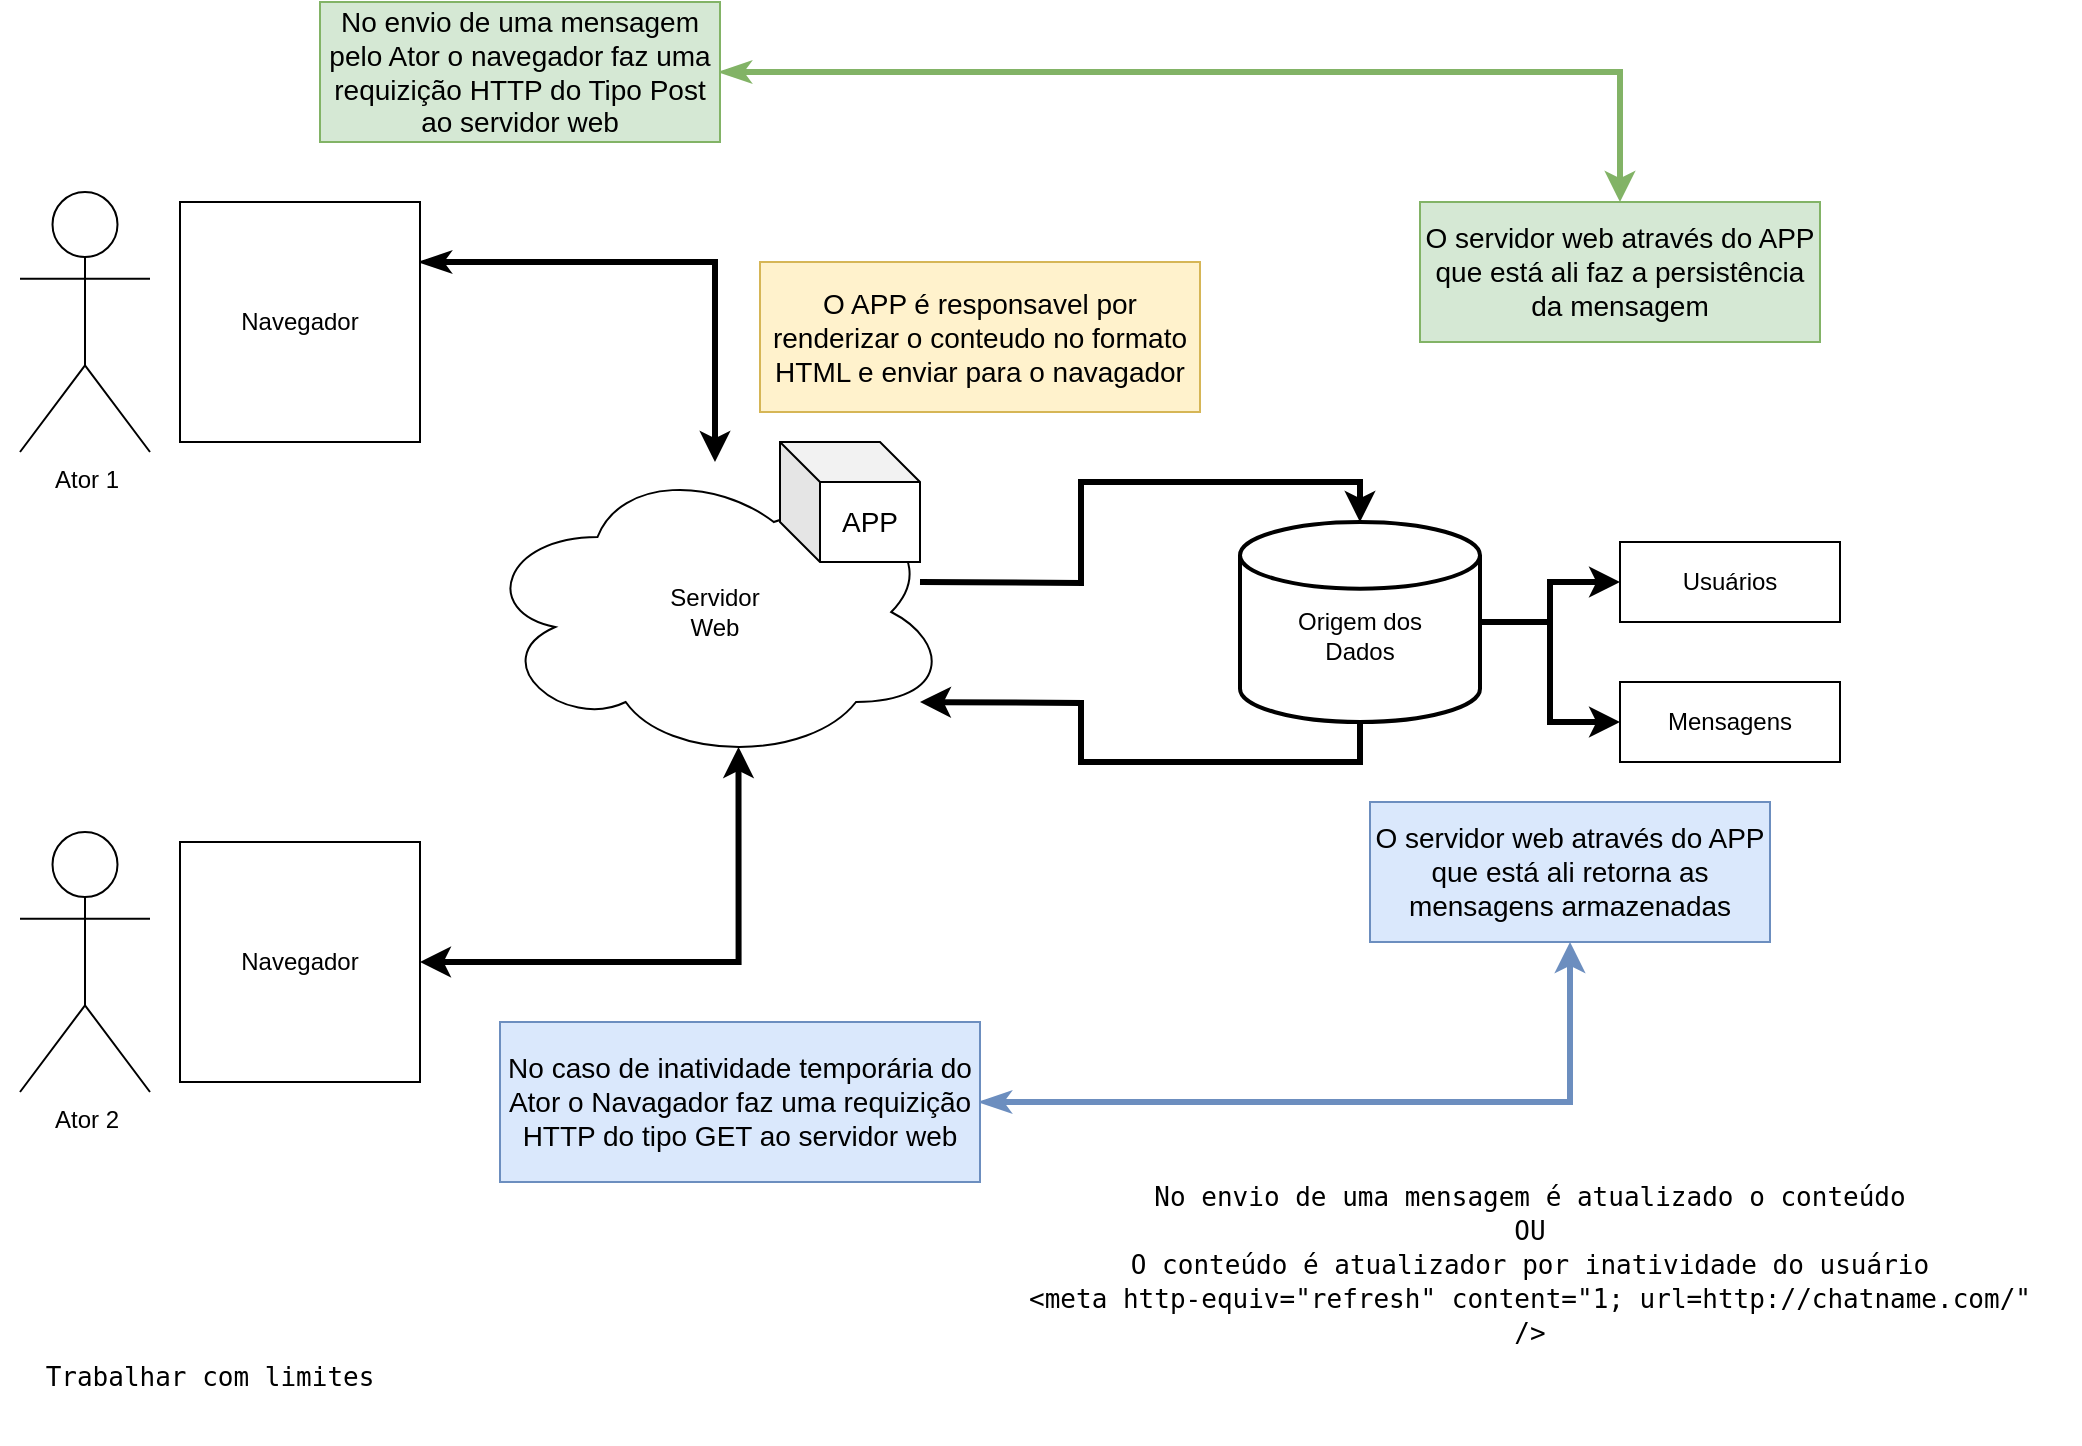 <mxfile version="16.4.0" type="device" pages="2"><diagram id="vznA-Wx24CGMpKlc0Eag" name="Página-1"><mxGraphModel dx="1642" dy="857" grid="1" gridSize="10" guides="1" tooltips="1" connect="1" arrows="1" fold="1" page="1" pageScale="1" pageWidth="1169" pageHeight="827" math="0" shadow="0"><root><mxCell id="0"/><mxCell id="1" parent="0"/><mxCell id="lZuenqU8YCmqdaN1gPvb-23" style="edgeStyle=orthogonalEdgeStyle;rounded=0;orthogonalLoop=1;jettySize=auto;html=1;exitX=1;exitY=0.25;exitDx=0;exitDy=0;startArrow=classicThin;startFill=1;strokeWidth=3;" edge="1" parent="1" source="lZuenqU8YCmqdaN1gPvb-5" target="lZuenqU8YCmqdaN1gPvb-26"><mxGeometry relative="1" as="geometry"><mxPoint x="440" y="350" as="targetPoint"/></mxGeometry></mxCell><mxCell id="lZuenqU8YCmqdaN1gPvb-5" value="Navegador" style="rounded=0;whiteSpace=wrap;html=1;" vertex="1" parent="1"><mxGeometry x="190" y="160" width="120" height="120" as="geometry"/></mxCell><mxCell id="lZuenqU8YCmqdaN1gPvb-21" style="edgeStyle=orthogonalEdgeStyle;rounded=0;orthogonalLoop=1;jettySize=auto;html=1;exitX=1;exitY=0.25;exitDx=0;exitDy=0;entryX=0.5;entryY=0;entryDx=0;entryDy=0;entryPerimeter=0;strokeWidth=3;" edge="1" parent="1" target="lZuenqU8YCmqdaN1gPvb-8"><mxGeometry relative="1" as="geometry"><mxPoint x="560" y="350" as="sourcePoint"/></mxGeometry></mxCell><mxCell id="lZuenqU8YCmqdaN1gPvb-25" style="edgeStyle=orthogonalEdgeStyle;rounded=0;orthogonalLoop=1;jettySize=auto;html=1;entryX=1;entryY=0.5;entryDx=0;entryDy=0;startArrow=classic;startFill=1;exitX=0.55;exitY=0.95;exitDx=0;exitDy=0;exitPerimeter=0;strokeWidth=3;" edge="1" parent="1" source="lZuenqU8YCmqdaN1gPvb-26" target="lZuenqU8YCmqdaN1gPvb-19"><mxGeometry relative="1" as="geometry"><mxPoint x="530" y="510" as="sourcePoint"/><Array as="points"><mxPoint x="469" y="540"/></Array></mxGeometry></mxCell><mxCell id="lZuenqU8YCmqdaN1gPvb-15" style="edgeStyle=orthogonalEdgeStyle;rounded=0;orthogonalLoop=1;jettySize=auto;html=1;exitX=1;exitY=0.5;exitDx=0;exitDy=0;exitPerimeter=0;strokeWidth=3;" edge="1" parent="1" source="lZuenqU8YCmqdaN1gPvb-8" target="lZuenqU8YCmqdaN1gPvb-13"><mxGeometry relative="1" as="geometry"/></mxCell><mxCell id="lZuenqU8YCmqdaN1gPvb-16" style="edgeStyle=orthogonalEdgeStyle;rounded=0;orthogonalLoop=1;jettySize=auto;html=1;exitX=1;exitY=0.5;exitDx=0;exitDy=0;exitPerimeter=0;entryX=0;entryY=0.5;entryDx=0;entryDy=0;strokeWidth=3;" edge="1" parent="1" source="lZuenqU8YCmqdaN1gPvb-8" target="lZuenqU8YCmqdaN1gPvb-14"><mxGeometry relative="1" as="geometry"/></mxCell><mxCell id="lZuenqU8YCmqdaN1gPvb-22" style="edgeStyle=orthogonalEdgeStyle;rounded=0;orthogonalLoop=1;jettySize=auto;html=1;entryX=1;entryY=0.75;entryDx=0;entryDy=0;exitX=0.5;exitY=1;exitDx=0;exitDy=0;exitPerimeter=0;strokeWidth=3;" edge="1" parent="1" source="lZuenqU8YCmqdaN1gPvb-8"><mxGeometry relative="1" as="geometry"><mxPoint x="560" y="410" as="targetPoint"/></mxGeometry></mxCell><mxCell id="lZuenqU8YCmqdaN1gPvb-8" value="&lt;br&gt;Origem dos&lt;br&gt;Dados" style="strokeWidth=2;html=1;shape=mxgraph.flowchart.database;whiteSpace=wrap;" vertex="1" parent="1"><mxGeometry x="720" y="320" width="120" height="100" as="geometry"/></mxCell><mxCell id="lZuenqU8YCmqdaN1gPvb-13" value="Usuários" style="rounded=0;whiteSpace=wrap;html=1;" vertex="1" parent="1"><mxGeometry x="910" y="330" width="110" height="40" as="geometry"/></mxCell><mxCell id="lZuenqU8YCmqdaN1gPvb-14" value="Mensagens" style="rounded=0;whiteSpace=wrap;html=1;" vertex="1" parent="1"><mxGeometry x="910" y="400" width="110" height="40" as="geometry"/></mxCell><mxCell id="lZuenqU8YCmqdaN1gPvb-17" value="Ator 1" style="shape=umlActor;verticalLabelPosition=bottom;verticalAlign=top;html=1;outlineConnect=0;" vertex="1" parent="1"><mxGeometry x="110" y="155" width="65" height="130" as="geometry"/></mxCell><mxCell id="lZuenqU8YCmqdaN1gPvb-18" value="Ator 2" style="shape=umlActor;verticalLabelPosition=bottom;verticalAlign=top;html=1;outlineConnect=0;" vertex="1" parent="1"><mxGeometry x="110" y="475" width="65" height="130" as="geometry"/></mxCell><mxCell id="lZuenqU8YCmqdaN1gPvb-19" value="Navegador" style="rounded=0;whiteSpace=wrap;html=1;" vertex="1" parent="1"><mxGeometry x="190" y="480" width="120" height="120" as="geometry"/></mxCell><mxCell id="lZuenqU8YCmqdaN1gPvb-26" value="Servidor&lt;br&gt;Web" style="ellipse;shape=cloud;whiteSpace=wrap;html=1;" vertex="1" parent="1"><mxGeometry x="340" y="290" width="235" height="150" as="geometry"/></mxCell><mxCell id="lZuenqU8YCmqdaN1gPvb-27" value="&lt;pre class=&quot;lang-html s-code-block&quot; style=&quot;margin-top: 0px ; margin-right: 0px ; margin-left: 0px ; padding: 12px ; border: 0px ; font-style: normal ; font-weight: 400 ; font-stretch: inherit ; line-height: 1.308 ; font-size: 13px ; vertical-align: baseline ; box-sizing: inherit ; width: auto ; max-height: 600px ; overflow: auto ; border-radius: 5px ; overflow-wrap: normal ; letter-spacing: normal ; text-indent: 0px ; text-transform: none ; word-spacing: 0px&quot;&gt;&lt;code class=&quot;hljs language-xml&quot; style=&quot;margin: 0px ; padding: 0px ; border: 0px ; font-style: inherit ; font-variant: inherit ; font-weight: inherit ; font-stretch: inherit ; line-height: inherit ; font-family: inherit ; font-size: 13px ; vertical-align: baseline ; box-sizing: inherit ; background-color: transparent&quot;&gt;&lt;span class=&quot;hljs-tag&quot; style=&quot;margin: 0px ; padding: 0px ; border: 0px ; font-style: inherit ; font-variant: inherit ; font-weight: inherit ; font-stretch: inherit ; line-height: inherit ; font-family: inherit ; font-size: 13px ; vertical-align: baseline ; box-sizing: inherit&quot;&gt;No envio de uma mensagem é atualizado o conteúdo&lt;br&gt;&lt;/span&gt;&lt;/code&gt;OU&lt;br/&gt;O conteúdo é atualizador por inatividade do usuário&lt;br&gt;&amp;lt;&lt;span class=&quot;hljs-name&quot; style=&quot;font-family: inherit ; font-style: inherit ; font-variant: inherit ; font-weight: inherit ; background-color: transparent ; white-space: normal ; margin: 0px ; padding: 0px ; border: 0px ; font-stretch: inherit ; line-height: inherit ; vertical-align: baseline ; box-sizing: inherit&quot;&gt;meta&lt;/span&gt;&lt;span style=&quot;font-family: inherit ; font-style: inherit ; font-weight: inherit ; background-color: transparent ; white-space: normal&quot;&gt; &lt;/span&gt;&lt;span class=&quot;hljs-attr&quot; style=&quot;font-family: inherit ; font-style: inherit ; font-variant: inherit ; font-weight: inherit ; background-color: transparent ; white-space: normal ; margin: 0px ; padding: 0px ; border: 0px ; font-stretch: inherit ; line-height: inherit ; vertical-align: baseline ; box-sizing: inherit&quot;&gt;http-equiv&lt;/span&gt;&lt;span style=&quot;font-family: inherit ; font-style: inherit ; font-weight: inherit ; background-color: transparent ; white-space: normal&quot;&gt;=&lt;/span&gt;&lt;span class=&quot;hljs-string&quot; style=&quot;font-family: inherit ; font-style: inherit ; font-variant: inherit ; font-weight: inherit ; background-color: transparent ; white-space: normal ; margin: 0px ; padding: 0px ; border: 0px ; font-stretch: inherit ; line-height: inherit ; vertical-align: baseline ; box-sizing: inherit&quot;&gt;&quot;refresh&quot;&lt;/span&gt;&lt;span style=&quot;font-family: inherit ; font-style: inherit ; font-weight: inherit ; background-color: transparent ; white-space: normal&quot;&gt; &lt;/span&gt;&lt;span class=&quot;hljs-attr&quot; style=&quot;font-family: inherit ; font-style: inherit ; font-variant: inherit ; font-weight: inherit ; background-color: transparent ; white-space: normal ; margin: 0px ; padding: 0px ; border: 0px ; font-stretch: inherit ; line-height: inherit ; vertical-align: baseline ; box-sizing: inherit&quot;&gt;content&lt;/span&gt;&lt;span style=&quot;font-family: inherit ; font-style: inherit ; font-weight: inherit ; background-color: transparent ; white-space: normal&quot;&gt;=&lt;/span&gt;&lt;span class=&quot;hljs-string&quot; style=&quot;font-family: inherit ; font-style: inherit ; font-variant: inherit ; font-weight: inherit ; background-color: transparent ; white-space: normal ; margin: 0px ; padding: 0px ; border: 0px ; font-stretch: inherit ; line-height: inherit ; vertical-align: baseline ; box-sizing: inherit&quot;&gt;&quot;1; url=http://chatname.com/&quot;&lt;/span&gt;&lt;span style=&quot;font-family: inherit ; font-style: inherit ; font-weight: inherit ; background-color: transparent ; white-space: normal&quot;&gt; /&amp;gt;&lt;/span&gt;&lt;/pre&gt;" style="text;whiteSpace=wrap;html=1;align=center;" vertex="1" parent="1"><mxGeometry x="590" y="630" width="550" height="90" as="geometry"/></mxCell><mxCell id="4nGDS6s3TGyEkl3XiIOd-2" value="APP" style="shape=cube;whiteSpace=wrap;html=1;boundedLbl=1;backgroundOutline=1;darkOpacity=0.05;darkOpacity2=0.1;fontSize=14;" vertex="1" parent="1"><mxGeometry x="490" y="280" width="70" height="60" as="geometry"/></mxCell><mxCell id="4nGDS6s3TGyEkl3XiIOd-5" style="edgeStyle=orthogonalEdgeStyle;rounded=0;orthogonalLoop=1;jettySize=auto;html=1;entryX=0.5;entryY=0;entryDx=0;entryDy=0;fontSize=14;startArrow=classicThin;startFill=1;strokeWidth=3;fillColor=#d5e8d4;strokeColor=#82b366;" edge="1" parent="1" source="4nGDS6s3TGyEkl3XiIOd-3" target="4nGDS6s3TGyEkl3XiIOd-4"><mxGeometry relative="1" as="geometry"/></mxCell><mxCell id="4nGDS6s3TGyEkl3XiIOd-3" value="No envio de uma mensagem pelo Ator o navegador faz uma requizição HTTP do Tipo Post ao servidor web" style="text;html=1;strokeColor=#82b366;fillColor=#d5e8d4;align=center;verticalAlign=middle;whiteSpace=wrap;rounded=0;fontSize=14;" vertex="1" parent="1"><mxGeometry x="260" y="60" width="200" height="70" as="geometry"/></mxCell><mxCell id="4nGDS6s3TGyEkl3XiIOd-4" value="O servidor web através do APP que está ali faz a persistência da mensagem" style="text;html=1;strokeColor=#82b366;fillColor=#d5e8d4;align=center;verticalAlign=middle;whiteSpace=wrap;rounded=0;fontSize=14;" vertex="1" parent="1"><mxGeometry x="810" y="160" width="200" height="70" as="geometry"/></mxCell><mxCell id="4nGDS6s3TGyEkl3XiIOd-8" style="edgeStyle=orthogonalEdgeStyle;rounded=0;orthogonalLoop=1;jettySize=auto;html=1;entryX=0.5;entryY=1;entryDx=0;entryDy=0;fontSize=14;startArrow=classicThin;startFill=1;strokeWidth=3;fillColor=#dae8fc;strokeColor=#6c8ebf;" edge="1" parent="1" source="4nGDS6s3TGyEkl3XiIOd-9" target="4nGDS6s3TGyEkl3XiIOd-10"><mxGeometry relative="1" as="geometry"/></mxCell><mxCell id="4nGDS6s3TGyEkl3XiIOd-9" value="No caso de inatividade temporária do Ator o Navagador faz uma requizição HTTP do tipo GET ao servidor web" style="text;html=1;strokeColor=#6c8ebf;fillColor=#dae8fc;align=center;verticalAlign=middle;whiteSpace=wrap;rounded=0;fontSize=14;" vertex="1" parent="1"><mxGeometry x="350" y="570" width="240" height="80" as="geometry"/></mxCell><mxCell id="4nGDS6s3TGyEkl3XiIOd-10" value="O servidor web através do APP que está ali retorna as mensagens armazenadas" style="text;html=1;strokeColor=#6c8ebf;fillColor=#dae8fc;align=center;verticalAlign=middle;whiteSpace=wrap;rounded=0;fontSize=14;" vertex="1" parent="1"><mxGeometry x="785" y="460" width="200" height="70" as="geometry"/></mxCell><mxCell id="4nGDS6s3TGyEkl3XiIOd-11" value="O APP é responsavel por renderizar o conteudo no formato HTML e enviar para o navagador" style="rounded=0;whiteSpace=wrap;html=1;fontSize=14;fillColor=#fff2cc;strokeColor=#d6b656;" vertex="1" parent="1"><mxGeometry x="480" y="190" width="220" height="75" as="geometry"/></mxCell><mxCell id="Cnq2xZ2yU1tQxR0geT-M-1" value="&lt;pre class=&quot;lang-html s-code-block&quot; style=&quot;margin-top: 0px ; margin-right: 0px ; margin-left: 0px ; padding: 12px ; border: 0px ; font-style: normal ; font-weight: 400 ; font-stretch: inherit ; line-height: 1.308 ; font-size: 13px ; vertical-align: baseline ; box-sizing: inherit ; width: auto ; max-height: 600px ; overflow: auto ; border-radius: 5px ; overflow-wrap: normal ; letter-spacing: normal ; text-indent: 0px ; text-transform: none ; word-spacing: 0px&quot;&gt;Trabalhar com limites&lt;/pre&gt;" style="text;whiteSpace=wrap;html=1;align=center;" vertex="1" parent="1"><mxGeometry x="100" y="720" width="210" height="50" as="geometry"/></mxCell></root></mxGraphModel></diagram><diagram id="dCit3-H-Q6dyFj_bQNrf" name="Página-2"><mxGraphModel dx="1422" dy="857" grid="1" gridSize="10" guides="1" tooltips="1" connect="1" arrows="1" fold="1" page="1" pageScale="1" pageWidth="1169" pageHeight="827" math="0" shadow="0"><root><mxCell id="ks4517be2-lWWMfRZxyU-0"/><mxCell id="ks4517be2-lWWMfRZxyU-1" parent="ks4517be2-lWWMfRZxyU-0"/><mxCell id="ks4517be2-lWWMfRZxyU-2" value="" style="rounded=0;whiteSpace=wrap;html=1;" vertex="1" parent="ks4517be2-lWWMfRZxyU-1"><mxGeometry x="40" y="20" width="1110" height="750" as="geometry"/></mxCell><mxCell id="ks4517be2-lWWMfRZxyU-3" value="" style="rounded=0;whiteSpace=wrap;html=1;" vertex="1" parent="ks4517be2-lWWMfRZxyU-1"><mxGeometry x="50" y="130" width="230" height="580" as="geometry"/></mxCell><mxCell id="ks4517be2-lWWMfRZxyU-4" value="&amp;nbsp;Chat Sinistro da Equipe 1" style="rounded=0;whiteSpace=wrap;html=1;align=left;fontSize=31;" vertex="1" parent="ks4517be2-lWWMfRZxyU-1"><mxGeometry x="50" y="30" width="1090" height="90" as="geometry"/></mxCell><mxCell id="ks4517be2-lWWMfRZxyU-5" value="MENSAGENS" style="rounded=0;whiteSpace=wrap;html=1;" vertex="1" parent="ks4517be2-lWWMfRZxyU-1"><mxGeometry x="290" y="130" width="850" height="580" as="geometry"/></mxCell><mxCell id="ks4517be2-lWWMfRZxyU-6" value="SELECIONAR DESTINO" style="rounded=0;whiteSpace=wrap;html=1;" vertex="1" parent="ks4517be2-lWWMfRZxyU-1"><mxGeometry x="50" y="720" width="230" height="40" as="geometry"/></mxCell><mxCell id="ks4517be2-lWWMfRZxyU-98" value="Bruno Pazitto" style="html=1;fillColor=none;strokeColor=none;fontSize=18;align=left;fontColor=#596780;whiteSpace=wrap;fontStyle=0;sketch=1;hachureGap=4;pointerEvents=0;fontFamily=Architects Daughter;fontSource=https%3A%2F%2Ffonts.googleapis.com%2Fcss%3Ffamily%3DArchitects%2BDaughter;" vertex="1" parent="ks4517be2-lWWMfRZxyU-1"><mxGeometry x="60" y="140" width="210" height="20" as="geometry"/></mxCell><mxCell id="ks4517be2-lWWMfRZxyU-99" value="Igor Motta" style="html=1;fillColor=none;strokeColor=none;fontSize=18;align=left;fontColor=#596780;whiteSpace=wrap;fontStyle=0;sketch=1;hachureGap=4;pointerEvents=0;fontFamily=Architects Daughter;fontSource=https%3A%2F%2Ffonts.googleapis.com%2Fcss%3Ffamily%3DArchitects%2BDaughter;" vertex="1" parent="ks4517be2-lWWMfRZxyU-1"><mxGeometry x="60" y="173" width="210" height="20" as="geometry"/></mxCell><mxCell id="ks4517be2-lWWMfRZxyU-100" value="Juninho Carlos" style="html=1;fillColor=none;strokeColor=none;fontSize=18;align=left;fontColor=#596780;whiteSpace=wrap;fontStyle=0;sketch=1;hachureGap=4;pointerEvents=0;fontFamily=Architects Daughter;fontSource=https%3A%2F%2Ffonts.googleapis.com%2Fcss%3Ffamily%3DArchitects%2BDaughter;" vertex="1" parent="ks4517be2-lWWMfRZxyU-1"><mxGeometry x="60" y="205" width="210" height="20" as="geometry"/></mxCell><mxCell id="ks4517be2-lWWMfRZxyU-101" value="Miguel Müller" style="html=1;fillColor=none;strokeColor=none;fontSize=18;align=left;fontColor=#596780;whiteSpace=wrap;fontStyle=0;sketch=1;hachureGap=4;pointerEvents=0;fontFamily=Architects Daughter;fontSource=https%3A%2F%2Ffonts.googleapis.com%2Fcss%3Ffamily%3DArchitects%2BDaughter;" vertex="1" parent="ks4517be2-lWWMfRZxyU-1"><mxGeometry x="60" y="238" width="210" height="20" as="geometry"/></mxCell><mxCell id="ks4517be2-lWWMfRZxyU-102" value="Thais Minas" style="html=1;fillColor=none;strokeColor=none;fontSize=18;align=left;fontColor=#596780;whiteSpace=wrap;fontStyle=0;sketch=1;hachureGap=4;pointerEvents=0;fontFamily=Architects Daughter;fontSource=https%3A%2F%2Ffonts.googleapis.com%2Fcss%3Ffamily%3DArchitects%2BDaughter;" vertex="1" parent="ks4517be2-lWWMfRZxyU-1"><mxGeometry x="60" y="270" width="210" height="20" as="geometry"/></mxCell><mxCell id="ks4517be2-lWWMfRZxyU-107" value="MENSAGEM VAI AQUI" style="rounded=0;whiteSpace=wrap;html=1;" vertex="1" parent="ks4517be2-lWWMfRZxyU-1"><mxGeometry x="290" y="720" width="710" height="40" as="geometry"/></mxCell><mxCell id="ks4517be2-lWWMfRZxyU-108" value="ENVIAR" style="rounded=0;whiteSpace=wrap;html=1;" vertex="1" parent="ks4517be2-lWWMfRZxyU-1"><mxGeometry x="1010" y="720" width="130" height="40" as="geometry"/></mxCell></root></mxGraphModel></diagram></mxfile>